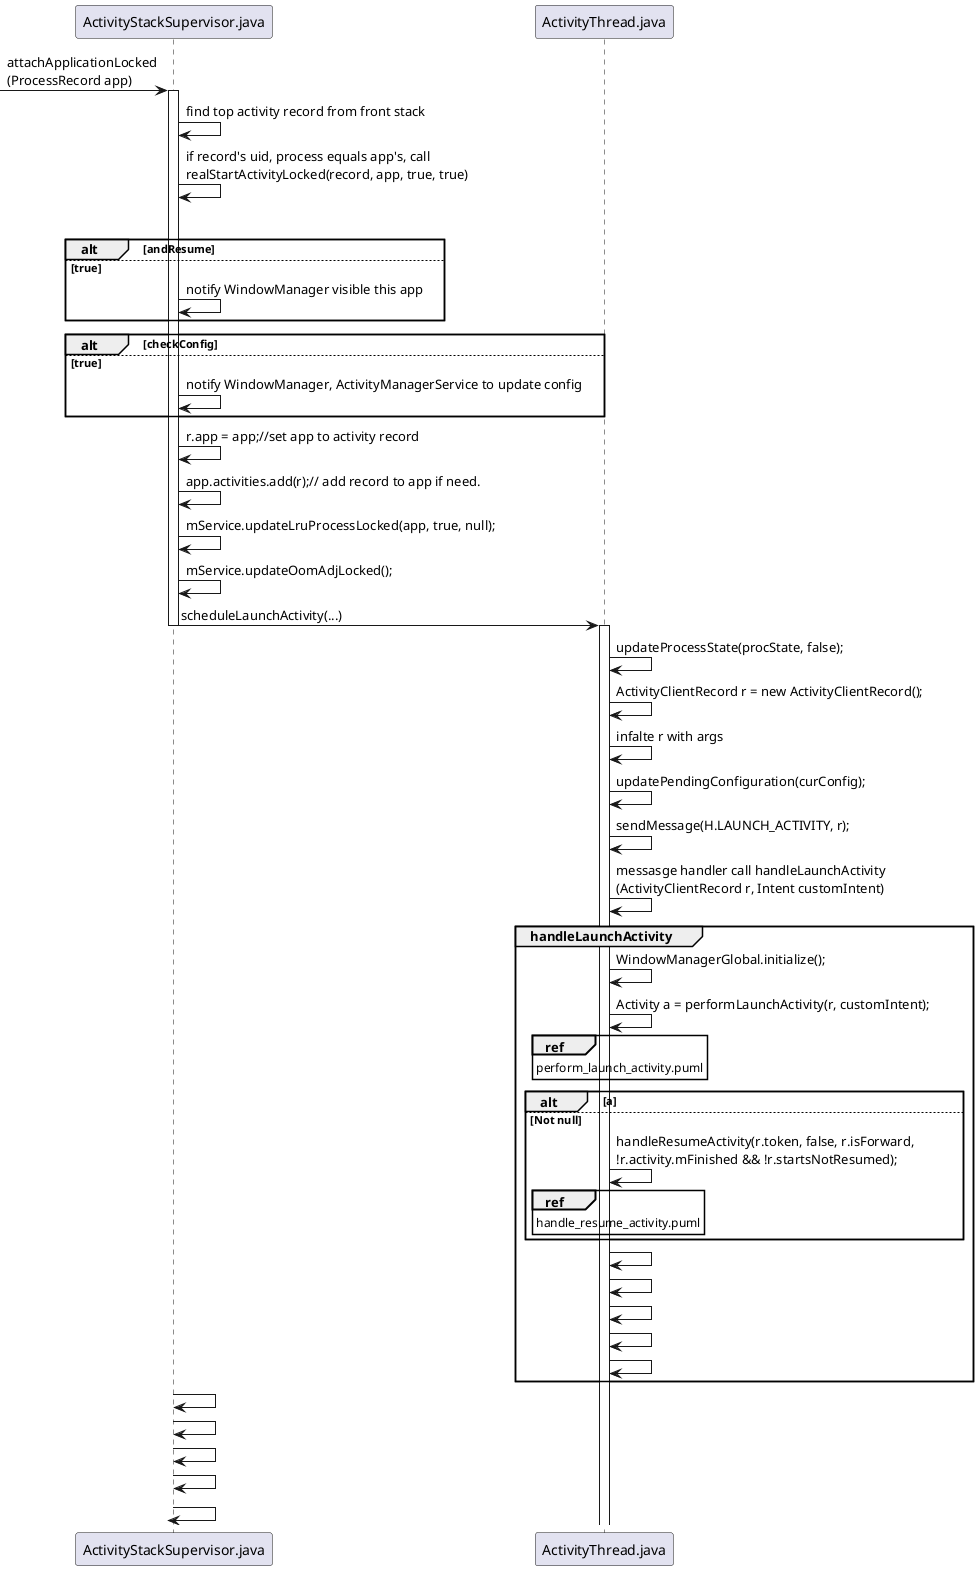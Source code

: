 @startuml
participant ActivityStackSupervisor as "ActivityStackSupervisor.java"

participant ActivityThread as "ActivityThread.java"

-> ActivityStackSupervisor : attachApplicationLocked\
\n(ProcessRecord app)



activate ActivityStackSupervisor
ActivityStackSupervisor -> ActivityStackSupervisor : find top activity record from front stack

ActivityStackSupervisor -> ActivityStackSupervisor : if record's uid, process equals app's, call\
\nrealStartActivityLocked(record, app, true, true)

group realStartActivityLocked

alt andResume
else true
    ActivityStackSupervisor -> ActivityStackSupervisor : notify WindowManager visible this app
end

alt checkConfig
else true
    ActivityStackSupervisor -> ActivityStackSupervisor : notify WindowManager, ActivityManagerService to update config
end

ActivityStackSupervisor -> ActivityStackSupervisor : r.app = app;//set app to activity record

ActivityStackSupervisor -> ActivityStackSupervisor : app.activities.add(r);// add record to app if need.

ActivityStackSupervisor -> ActivityStackSupervisor : mService.updateLruProcessLocked(app, true, null);

ActivityStackSupervisor -> ActivityStackSupervisor : mService.updateOomAdjLocked();

ActivityStackSupervisor -> ActivityThread : scheduleLaunchActivity(...)

deactivate ActivityStackSupervisor
activate ActivityThread

ActivityThread -> ActivityThread: updateProcessState(procState, false);

ActivityThread -> ActivityThread: ActivityClientRecord r = new ActivityClientRecord();

ActivityThread -> ActivityThread: infalte r with args

ActivityThread -> ActivityThread: updatePendingConfiguration(curConfig);

ActivityThread -> ActivityThread: sendMessage(H.LAUNCH_ACTIVITY, r);

ActivityThread -> ActivityThread: messasge handler call handleLaunchActivity\
\n(ActivityClientRecord r, Intent customIntent)

group handleLaunchActivity

    ActivityThread -> ActivityThread: WindowManagerGlobal.initialize();

    ActivityThread -> ActivityThread: Activity a = performLaunchActivity(r, customIntent);

    ref over ActivityThread : perform_launch_activity.puml

    alt a
    else Not null
        ActivityThread -> ActivityThread: handleResumeActivity(r.token, false, r.isForward,\
        \n!r.activity.mFinished && !r.startsNotResumed);

        ref over ActivityThread : handle_resume_activity.puml
    end


    ActivityThread -> ActivityThread:

    ActivityThread -> ActivityThread:

    ActivityThread -> ActivityThread:

    ActivityThread -> ActivityThread:

    ActivityThread -> ActivityThread:

end


ActivityStackSupervisor -> ActivityStackSupervisor :

ActivityStackSupervisor -> ActivityStackSupervisor :

ActivityStackSupervisor -> ActivityStackSupervisor :

ActivityStackSupervisor -> ActivityStackSupervisor :

ActivityStackSupervisor -> ActivityStackSupervisor :

deactivate ActivityStackSupervisor

@enduml